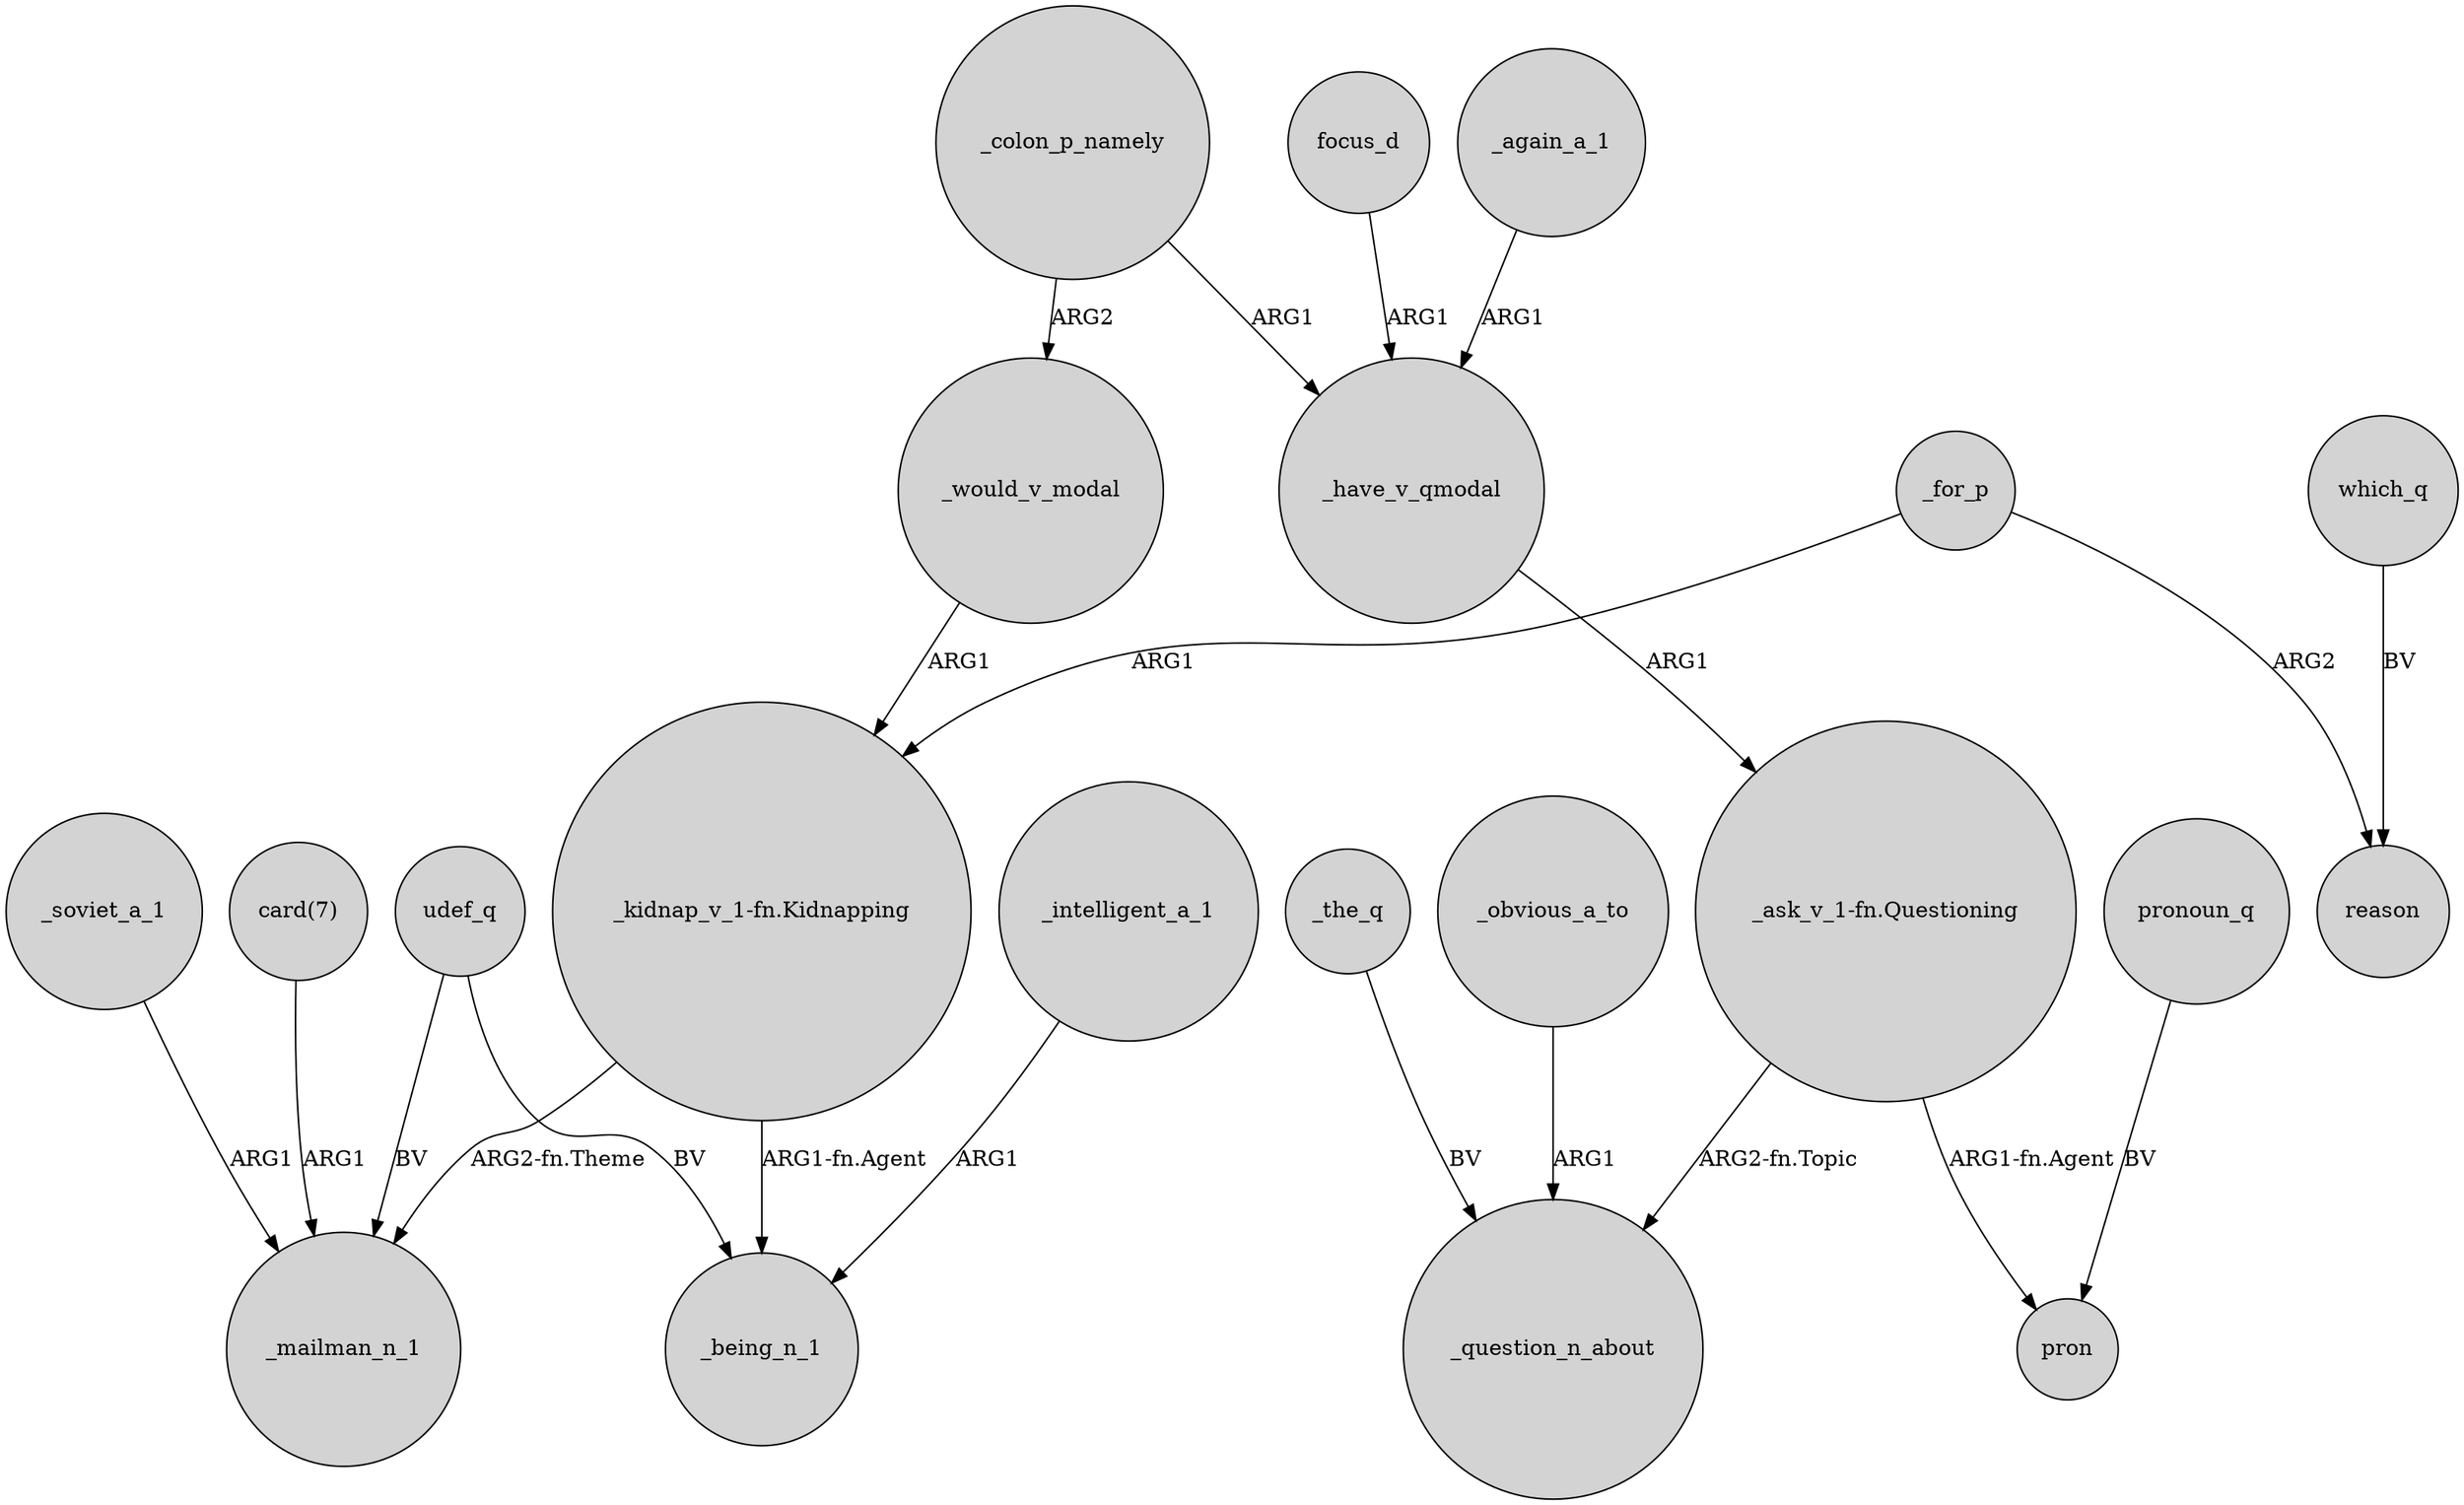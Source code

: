 digraph {
	node [shape=circle style=filled]
	udef_q -> _mailman_n_1 [label=BV]
	"_kidnap_v_1-fn.Kidnapping" -> _mailman_n_1 [label="ARG2-fn.Theme"]
	_colon_p_namely -> _would_v_modal [label=ARG2]
	_for_p -> reason [label=ARG2]
	udef_q -> _being_n_1 [label=BV]
	"_ask_v_1-fn.Questioning" -> _question_n_about [label="ARG2-fn.Topic"]
	_intelligent_a_1 -> _being_n_1 [label=ARG1]
	_for_p -> "_kidnap_v_1-fn.Kidnapping" [label=ARG1]
	_colon_p_namely -> _have_v_qmodal [label=ARG1]
	which_q -> reason [label=BV]
	pronoun_q -> pron [label=BV]
	_have_v_qmodal -> "_ask_v_1-fn.Questioning" [label=ARG1]
	focus_d -> _have_v_qmodal [label=ARG1]
	"_ask_v_1-fn.Questioning" -> pron [label="ARG1-fn.Agent"]
	_again_a_1 -> _have_v_qmodal [label=ARG1]
	_obvious_a_to -> _question_n_about [label=ARG1]
	_would_v_modal -> "_kidnap_v_1-fn.Kidnapping" [label=ARG1]
	_soviet_a_1 -> _mailman_n_1 [label=ARG1]
	"card(7)" -> _mailman_n_1 [label=ARG1]
	_the_q -> _question_n_about [label=BV]
	"_kidnap_v_1-fn.Kidnapping" -> _being_n_1 [label="ARG1-fn.Agent"]
}
